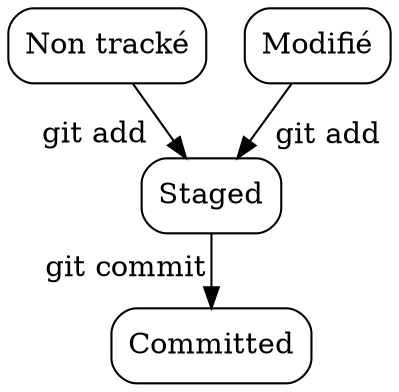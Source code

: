 digraph {
    node [shape="box" style="rounded,filled" fillcolor="white"];

    untracked [label="Non tracké"];
    modified [label="Modifié"];
    staged [label="Staged"];
    committed [label="Committed"];

    untracked -> staged [dir=forward, labeldistance=4.5, labelangle=40, headlabel="git add"];
    modified -> staged [dir=backward, labeldistance=4.5, labelangle=-40, headlabel="git add"];
    staged -> committed [labeldistance=4.5, labelangle=65, headlabel="git commit"];
}